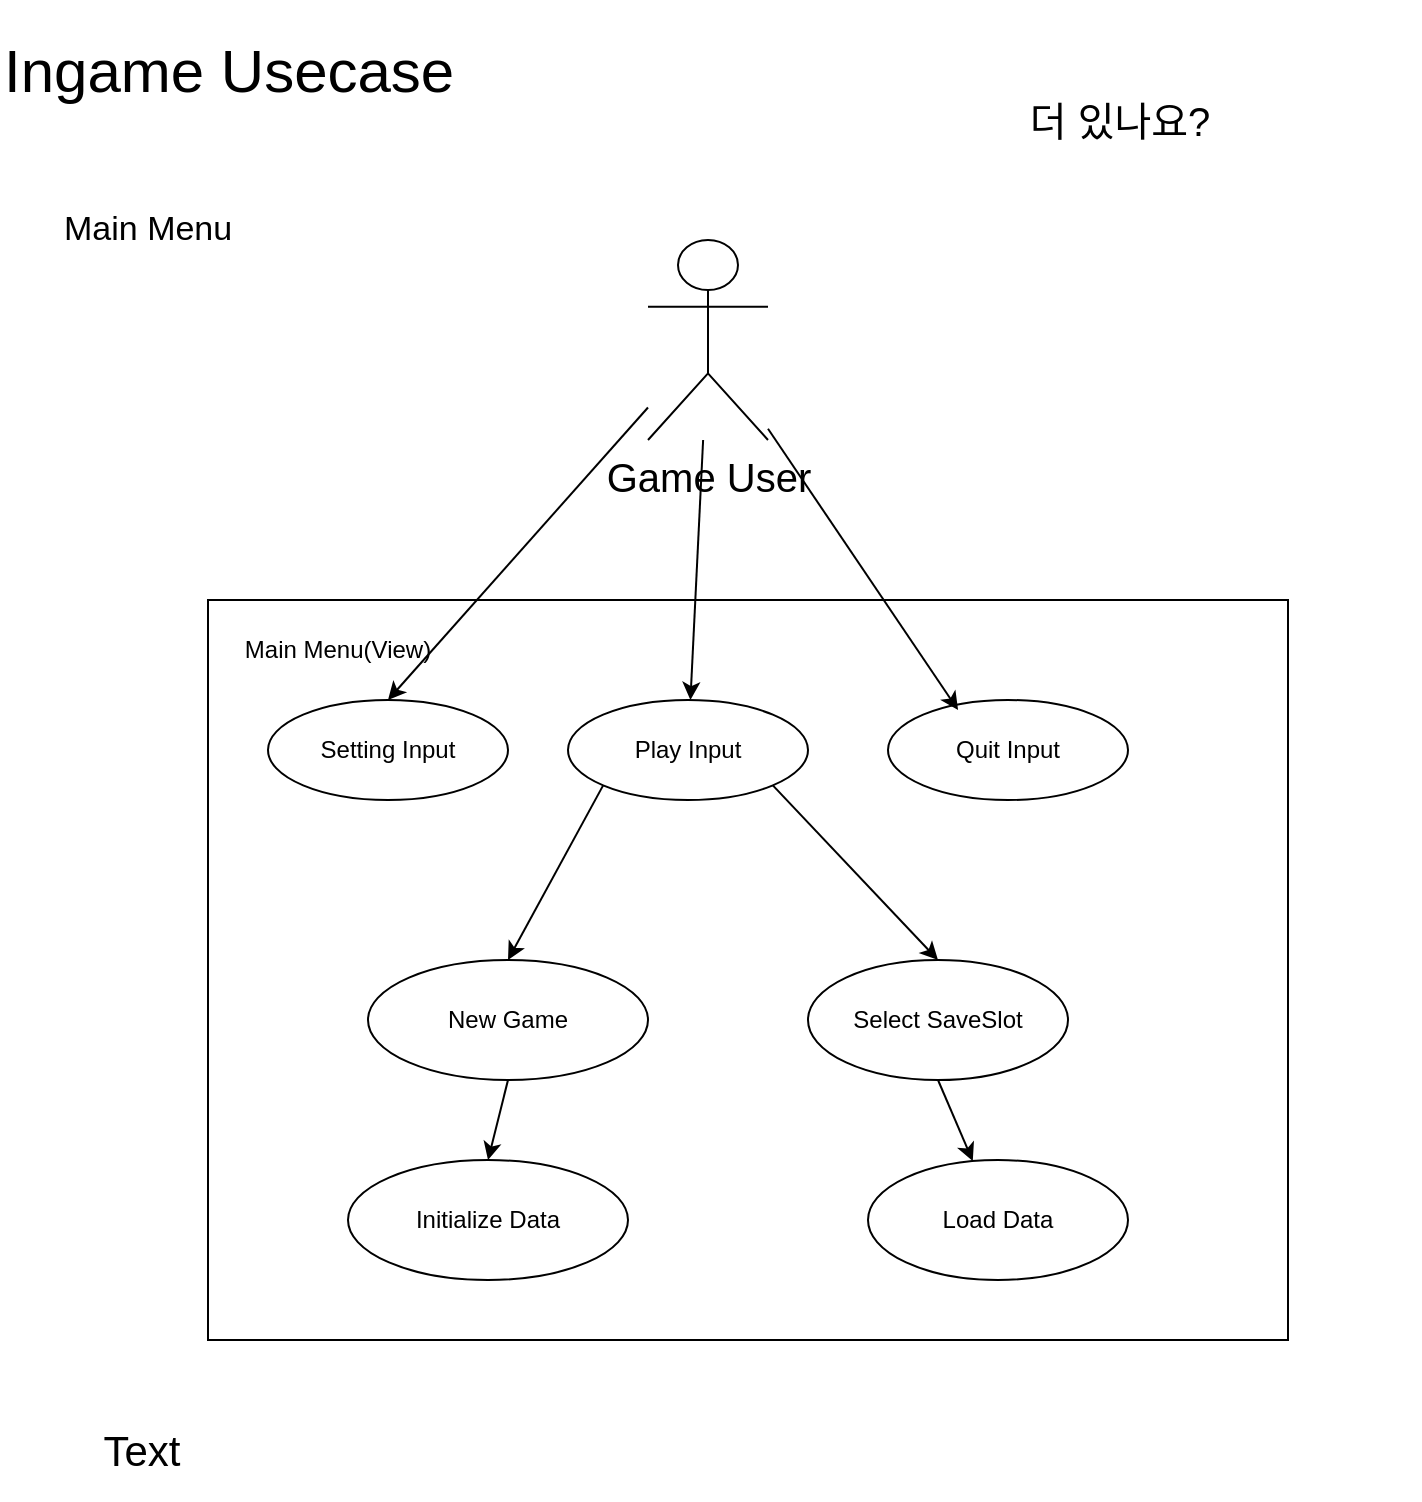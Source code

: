 <mxfile version="26.2.2" pages="4">
  <diagram name="Ingame_Usecase" id="QvxWrcLxjsWc5ciZGYXY">
    <mxGraphModel dx="1428" dy="841" grid="1" gridSize="10" guides="1" tooltips="1" connect="1" arrows="1" fold="1" page="1" pageScale="1" pageWidth="827" pageHeight="1169" math="0" shadow="0">
      <root>
        <mxCell id="74tZB_xBuC9bj4b8MlHr-0" />
        <mxCell id="74tZB_xBuC9bj4b8MlHr-1" parent="74tZB_xBuC9bj4b8MlHr-0" />
        <mxCell id="pNxBaH1C2H-VU2PtzYC2-4" value="" style="rounded=0;whiteSpace=wrap;html=1;" parent="74tZB_xBuC9bj4b8MlHr-1" vertex="1">
          <mxGeometry x="144" y="320" width="540" height="370" as="geometry" />
        </mxCell>
        <mxCell id="74tZB_xBuC9bj4b8MlHr-2" value="&lt;font style=&quot;font-size: 20px;&quot;&gt;Game User&lt;/font&gt;" style="shape=umlActor;verticalLabelPosition=bottom;verticalAlign=top;html=1;outlineConnect=0;" parent="74tZB_xBuC9bj4b8MlHr-1" vertex="1">
          <mxGeometry x="364" y="140" width="60" height="100" as="geometry" />
        </mxCell>
        <mxCell id="74tZB_xBuC9bj4b8MlHr-3" value="Ingame Usecase" style="text;html=1;align=left;verticalAlign=middle;whiteSpace=wrap;rounded=0;fontSize=30;" parent="74tZB_xBuC9bj4b8MlHr-1" vertex="1">
          <mxGeometry x="40" y="40" width="260" height="30" as="geometry" />
        </mxCell>
        <mxCell id="74tZB_xBuC9bj4b8MlHr-4" value="Play Input" style="ellipse;whiteSpace=wrap;html=1;" parent="74tZB_xBuC9bj4b8MlHr-1" vertex="1">
          <mxGeometry x="324" y="370" width="120" height="50" as="geometry" />
        </mxCell>
        <mxCell id="pNxBaH1C2H-VU2PtzYC2-1" value="Setting Input" style="ellipse;whiteSpace=wrap;html=1;" parent="74tZB_xBuC9bj4b8MlHr-1" vertex="1">
          <mxGeometry x="174" y="370" width="120" height="50" as="geometry" />
        </mxCell>
        <mxCell id="pNxBaH1C2H-VU2PtzYC2-2" value="Quit Input" style="ellipse;whiteSpace=wrap;html=1;" parent="74tZB_xBuC9bj4b8MlHr-1" vertex="1">
          <mxGeometry x="484" y="370" width="120" height="50" as="geometry" />
        </mxCell>
        <mxCell id="pNxBaH1C2H-VU2PtzYC2-5" value="Main Menu(View)" style="text;html=1;align=center;verticalAlign=middle;whiteSpace=wrap;rounded=0;" parent="74tZB_xBuC9bj4b8MlHr-1" vertex="1">
          <mxGeometry x="154" y="330" width="110" height="30" as="geometry" />
        </mxCell>
        <mxCell id="pNxBaH1C2H-VU2PtzYC2-6" value="" style="endArrow=classic;html=1;rounded=0;" parent="74tZB_xBuC9bj4b8MlHr-1" source="74tZB_xBuC9bj4b8MlHr-2" target="74tZB_xBuC9bj4b8MlHr-4" edge="1">
          <mxGeometry width="50" height="50" relative="1" as="geometry">
            <mxPoint x="424" y="310" as="sourcePoint" />
            <mxPoint x="474" y="260" as="targetPoint" />
          </mxGeometry>
        </mxCell>
        <mxCell id="pNxBaH1C2H-VU2PtzYC2-7" value="" style="endArrow=classic;html=1;rounded=0;entryX=0.5;entryY=0;entryDx=0;entryDy=0;" parent="74tZB_xBuC9bj4b8MlHr-1" source="74tZB_xBuC9bj4b8MlHr-2" target="pNxBaH1C2H-VU2PtzYC2-1" edge="1">
          <mxGeometry width="50" height="50" relative="1" as="geometry">
            <mxPoint x="374" y="237" as="sourcePoint" />
            <mxPoint x="263" y="371" as="targetPoint" />
          </mxGeometry>
        </mxCell>
        <mxCell id="pNxBaH1C2H-VU2PtzYC2-8" value="" style="endArrow=classic;html=1;rounded=0;entryX=0.292;entryY=0.1;entryDx=0;entryDy=0;entryPerimeter=0;" parent="74tZB_xBuC9bj4b8MlHr-1" source="74tZB_xBuC9bj4b8MlHr-2" target="pNxBaH1C2H-VU2PtzYC2-2" edge="1">
          <mxGeometry width="50" height="50" relative="1" as="geometry">
            <mxPoint x="401" y="250" as="sourcePoint" />
            <mxPoint x="394" y="370" as="targetPoint" />
          </mxGeometry>
        </mxCell>
        <mxCell id="1eBvik44-mBRUNAJvJIy-0" value="&lt;span style=&quot;font-size: 20px;&quot;&gt;더 있나요?&lt;/span&gt;" style="text;html=1;align=center;verticalAlign=middle;whiteSpace=wrap;rounded=0;" parent="74tZB_xBuC9bj4b8MlHr-1" vertex="1">
          <mxGeometry x="450" y="20" width="300" height="120" as="geometry" />
        </mxCell>
        <mxCell id="1eBvik44-mBRUNAJvJIy-1" value="Main Menu" style="text;html=1;align=left;verticalAlign=middle;whiteSpace=wrap;rounded=0;fontSize=17;" parent="74tZB_xBuC9bj4b8MlHr-1" vertex="1">
          <mxGeometry x="70" y="120" width="160" height="30" as="geometry" />
        </mxCell>
        <mxCell id="1eBvik44-mBRUNAJvJIy-3" value="" style="endArrow=classic;html=1;rounded=0;exitX=1;exitY=1;exitDx=0;exitDy=0;entryX=0.5;entryY=0;entryDx=0;entryDy=0;" parent="74tZB_xBuC9bj4b8MlHr-1" source="74tZB_xBuC9bj4b8MlHr-4" target="1eBvik44-mBRUNAJvJIy-4" edge="1">
          <mxGeometry width="50" height="50" relative="1" as="geometry">
            <mxPoint x="244" y="500" as="sourcePoint" />
            <mxPoint x="234" y="480" as="targetPoint" />
          </mxGeometry>
        </mxCell>
        <mxCell id="1eBvik44-mBRUNAJvJIy-4" value="Select SaveSlot" style="ellipse;whiteSpace=wrap;html=1;" parent="74tZB_xBuC9bj4b8MlHr-1" vertex="1">
          <mxGeometry x="444" y="500" width="130" height="60" as="geometry" />
        </mxCell>
        <mxCell id="1eBvik44-mBRUNAJvJIy-5" value="&lt;span style=&quot;font-weight: normal;&quot;&gt;New Game&lt;/span&gt;" style="ellipse;whiteSpace=wrap;html=1;fontStyle=1" parent="74tZB_xBuC9bj4b8MlHr-1" vertex="1">
          <mxGeometry x="224" y="500" width="140" height="60" as="geometry" />
        </mxCell>
        <mxCell id="1eBvik44-mBRUNAJvJIy-6" value="" style="endArrow=classic;html=1;rounded=0;entryX=0.5;entryY=0;entryDx=0;entryDy=0;exitX=0;exitY=1;exitDx=0;exitDy=0;" parent="74tZB_xBuC9bj4b8MlHr-1" source="74tZB_xBuC9bj4b8MlHr-4" target="1eBvik44-mBRUNAJvJIy-5" edge="1">
          <mxGeometry width="50" height="50" relative="1" as="geometry">
            <mxPoint x="234" y="410" as="sourcePoint" />
            <mxPoint x="134" y="510" as="targetPoint" />
          </mxGeometry>
        </mxCell>
        <mxCell id="1eBvik44-mBRUNAJvJIy-8" value="Load Data" style="ellipse;whiteSpace=wrap;html=1;" parent="74tZB_xBuC9bj4b8MlHr-1" vertex="1">
          <mxGeometry x="474" y="600" width="130" height="60" as="geometry" />
        </mxCell>
        <mxCell id="1eBvik44-mBRUNAJvJIy-9" value="" style="endArrow=classic;html=1;rounded=0;exitX=0.5;exitY=1;exitDx=0;exitDy=0;" parent="74tZB_xBuC9bj4b8MlHr-1" source="1eBvik44-mBRUNAJvJIy-4" target="1eBvik44-mBRUNAJvJIy-8" edge="1">
          <mxGeometry width="50" height="50" relative="1" as="geometry">
            <mxPoint x="436" y="423" as="sourcePoint" />
            <mxPoint x="529" y="530" as="targetPoint" />
          </mxGeometry>
        </mxCell>
        <mxCell id="1eBvik44-mBRUNAJvJIy-10" value="&lt;span style=&quot;font-weight: normal;&quot;&gt;Initialize Data&lt;/span&gt;" style="ellipse;whiteSpace=wrap;html=1;fontStyle=1" parent="74tZB_xBuC9bj4b8MlHr-1" vertex="1">
          <mxGeometry x="214" y="600" width="140" height="60" as="geometry" />
        </mxCell>
        <mxCell id="1eBvik44-mBRUNAJvJIy-11" value="" style="endArrow=classic;html=1;rounded=0;entryX=0.5;entryY=0;entryDx=0;entryDy=0;exitX=0.5;exitY=1;exitDx=0;exitDy=0;" parent="74tZB_xBuC9bj4b8MlHr-1" source="1eBvik44-mBRUNAJvJIy-5" target="1eBvik44-mBRUNAJvJIy-10" edge="1">
          <mxGeometry width="50" height="50" relative="1" as="geometry">
            <mxPoint x="352" y="423" as="sourcePoint" />
            <mxPoint x="304" y="530" as="targetPoint" />
          </mxGeometry>
        </mxCell>
        <mxCell id="zk7RnxjZrzplbblyp22L-0" value="Text" style="text;html=1;align=center;verticalAlign=middle;whiteSpace=wrap;rounded=0;fontSize=21;" vertex="1" parent="74tZB_xBuC9bj4b8MlHr-1">
          <mxGeometry x="78" y="720" width="66" height="50" as="geometry" />
        </mxCell>
      </root>
    </mxGraphModel>
  </diagram>
  <diagram id="qsnd2jr1oJRO6Lovv7jY" name="Exploration_Usecase">
    <mxGraphModel dx="1428" dy="841" grid="1" gridSize="10" guides="1" tooltips="1" connect="1" arrows="1" fold="1" page="1" pageScale="1" pageWidth="827" pageHeight="1169" math="0" shadow="0">
      <root>
        <mxCell id="0" />
        <mxCell id="1" parent="0" />
        <mxCell id="ApU6OCgnxXkRyjH4jZOb-1" value="ExploreController" style="shape=umlActor;verticalLabelPosition=bottom;verticalAlign=top;html=1;outlineConnect=0;" parent="1" vertex="1">
          <mxGeometry x="140" y="150" width="30" height="60" as="geometry" />
        </mxCell>
        <mxCell id="ApU6OCgnxXkRyjH4jZOb-4" value="Exploration Usecase" style="text;html=1;align=left;verticalAlign=middle;whiteSpace=wrap;rounded=0;fontSize=17;" parent="1" vertex="1">
          <mxGeometry x="40" y="40" width="260" height="30" as="geometry" />
        </mxCell>
        <mxCell id="ApU6OCgnxXkRyjH4jZOb-8" value="Use Case" style="ellipse;whiteSpace=wrap;html=1;" parent="1" vertex="1">
          <mxGeometry x="300" y="100" width="120" height="50" as="geometry" />
        </mxCell>
      </root>
    </mxGraphModel>
  </diagram>
  <diagram id="C5RBs43oDa-KdzZeNtuy" name="Page-1">
    <mxGraphModel dx="1428" dy="841" grid="1" gridSize="10" guides="1" tooltips="1" connect="1" arrows="1" fold="1" page="1" pageScale="1" pageWidth="827" pageHeight="1169" math="0" shadow="0">
      <root>
        <mxCell id="WIyWlLk6GJQsqaUBKTNV-0" />
        <mxCell id="WIyWlLk6GJQsqaUBKTNV-1" parent="WIyWlLk6GJQsqaUBKTNV-0" />
        <mxCell id="WQ3rpo5DKImuTTCADS9J-4" value="&lt;span style=&quot;font-weight: 400;&quot;&gt;BattleController&lt;/span&gt;" style="swimlane;fontStyle=1;align=center;verticalAlign=top;childLayout=stackLayout;horizontal=1;startSize=26;horizontalStack=0;resizeParent=1;resizeParentMax=0;resizeLast=0;collapsible=1;marginBottom=0;whiteSpace=wrap;html=1;" parent="WIyWlLk6GJQsqaUBKTNV-1" vertex="1">
          <mxGeometry x="310" y="70" width="160" height="86" as="geometry" />
        </mxCell>
        <mxCell id="WQ3rpo5DKImuTTCADS9J-5" value="+ field: type" style="text;strokeColor=none;fillColor=none;align=left;verticalAlign=top;spacingLeft=4;spacingRight=4;overflow=hidden;rotatable=0;points=[[0,0.5],[1,0.5]];portConstraint=eastwest;whiteSpace=wrap;html=1;" parent="WQ3rpo5DKImuTTCADS9J-4" vertex="1">
          <mxGeometry y="26" width="160" height="26" as="geometry" />
        </mxCell>
        <mxCell id="WQ3rpo5DKImuTTCADS9J-6" value="" style="line;strokeWidth=1;fillColor=none;align=left;verticalAlign=middle;spacingTop=-1;spacingLeft=3;spacingRight=3;rotatable=0;labelPosition=right;points=[];portConstraint=eastwest;strokeColor=inherit;" parent="WQ3rpo5DKImuTTCADS9J-4" vertex="1">
          <mxGeometry y="52" width="160" height="8" as="geometry" />
        </mxCell>
        <mxCell id="WQ3rpo5DKImuTTCADS9J-7" value="+ InitEnvironment()" style="text;strokeColor=none;fillColor=none;align=left;verticalAlign=top;spacingLeft=4;spacingRight=4;overflow=hidden;rotatable=0;points=[[0,0.5],[1,0.5]];portConstraint=eastwest;whiteSpace=wrap;html=1;" parent="WQ3rpo5DKImuTTCADS9J-4" vertex="1">
          <mxGeometry y="60" width="160" height="26" as="geometry" />
        </mxCell>
      </root>
    </mxGraphModel>
  </diagram>
  <diagram id="rkKb2ZegXGWQIX_vkZVs" name="Unit Behaviour">
    <mxGraphModel dx="1434" dy="836" grid="1" gridSize="10" guides="1" tooltips="1" connect="1" arrows="1" fold="1" page="1" pageScale="1" pageWidth="827" pageHeight="1169" math="0" shadow="0">
      <root>
        <mxCell id="0" />
        <mxCell id="1" parent="0" />
      </root>
    </mxGraphModel>
  </diagram>
</mxfile>
